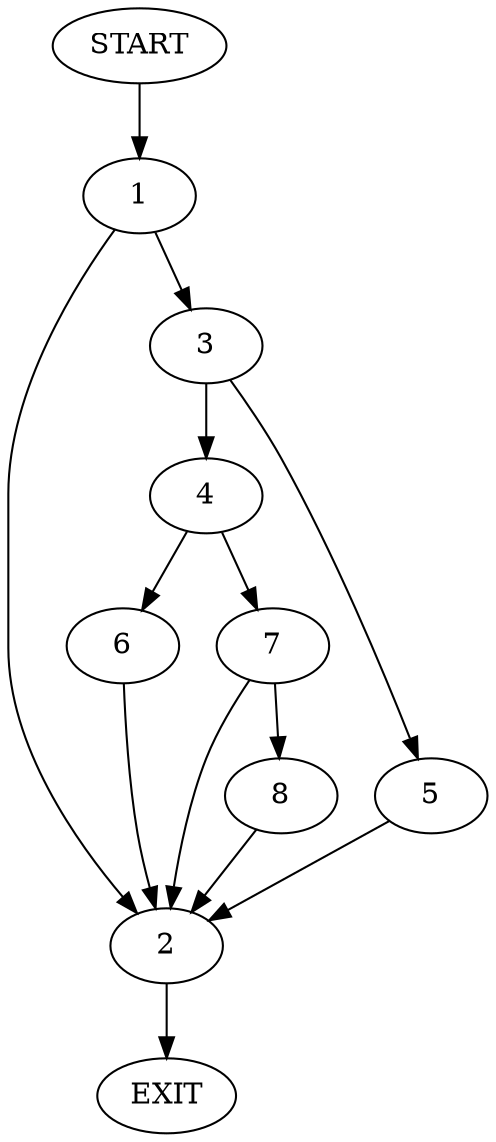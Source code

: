digraph {
0 [label="START"]
9 [label="EXIT"]
0 -> 1
1 -> 2
1 -> 3
3 -> 4
3 -> 5
2 -> 9
5 -> 2
4 -> 6
4 -> 7
7 -> 2
7 -> 8
6 -> 2
8 -> 2
}
